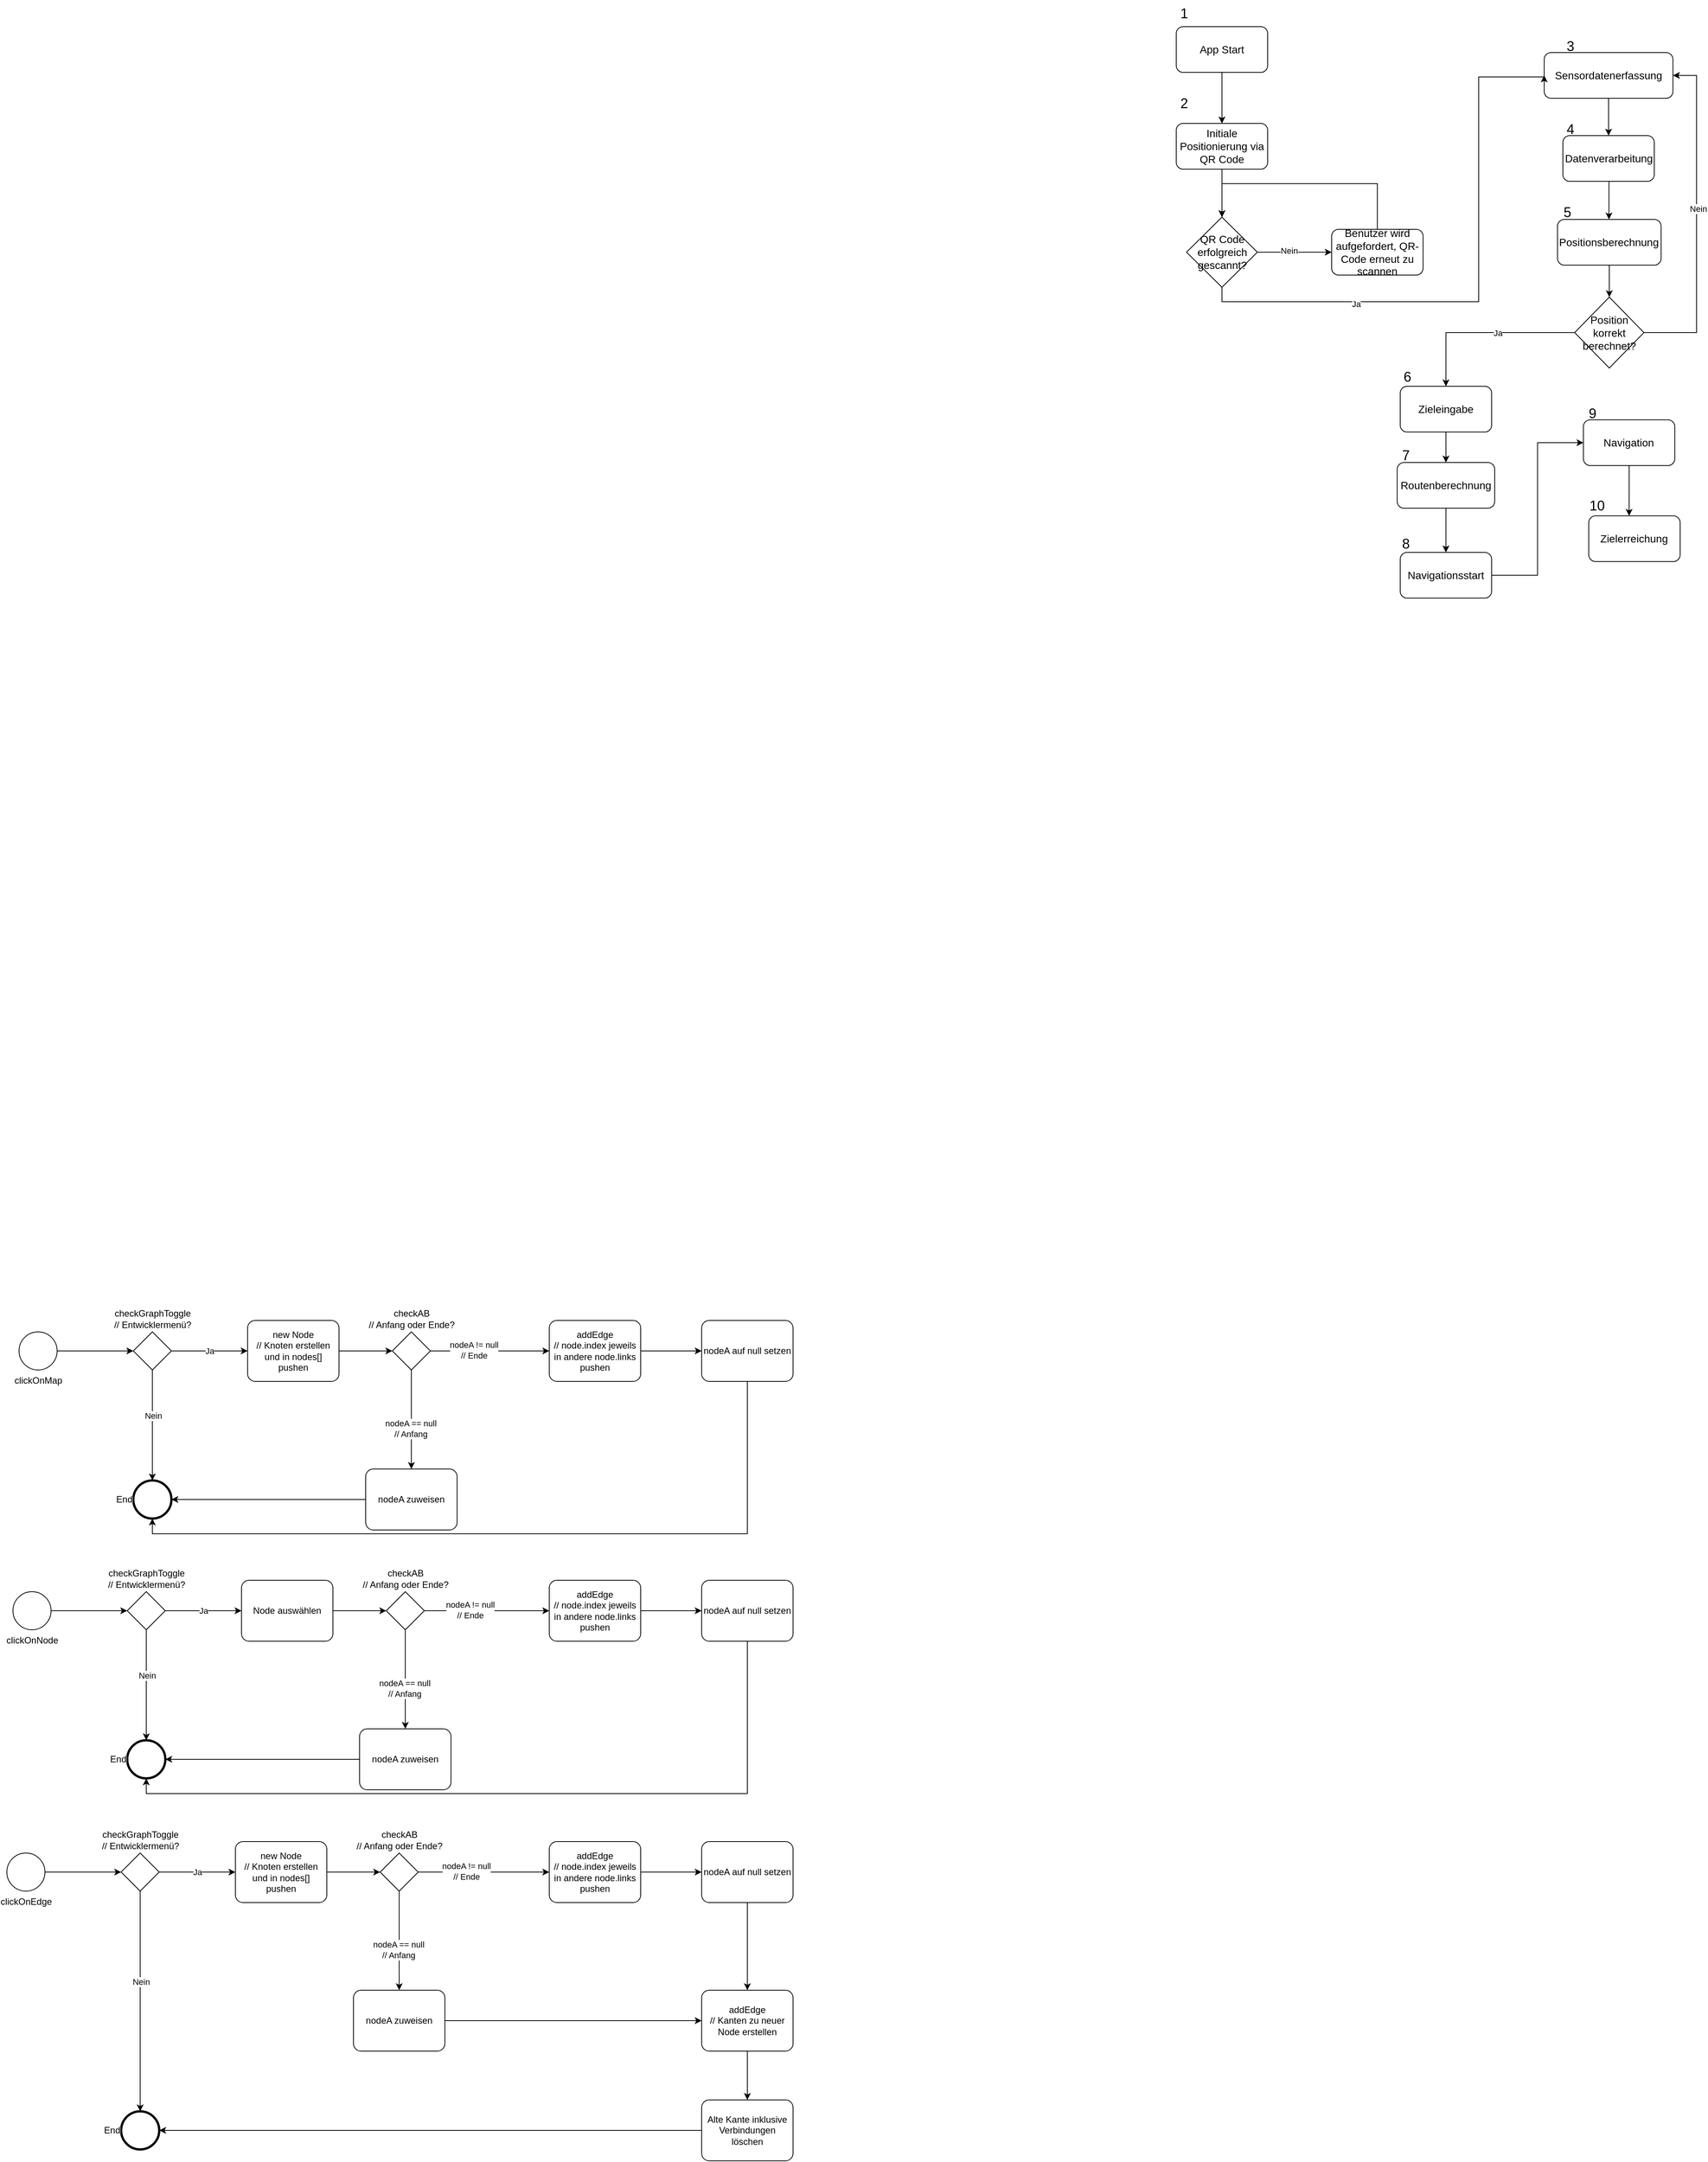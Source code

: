 <mxfile version="24.7.16">
  <diagram id="b15rtxcxRQtISRjmAWK8" name="Funktionen">
    <mxGraphModel dx="2259" dy="2026" grid="0" gridSize="10" guides="1" tooltips="1" connect="1" arrows="1" fold="1" page="0" pageScale="1" pageWidth="850" pageHeight="1100" math="0" shadow="0">
      <root>
        <mxCell id="0" />
        <mxCell id="1" parent="0" />
        <mxCell id="2" value="clickOnMap" style="points=[[0.145,0.145,0],[0.5,0,0],[0.855,0.145,0],[1,0.5,0],[0.855,0.855,0],[0.5,1,0],[0.145,0.855,0],[0,0.5,0]];shape=mxgraph.bpmn.event;html=1;verticalLabelPosition=bottom;labelBackgroundColor=#ffffff;verticalAlign=top;align=center;perimeter=ellipsePerimeter;outlineConnect=0;aspect=fixed;outline=standard;symbol=general;" parent="1" vertex="1">
          <mxGeometry x="-684" y="634" width="50" height="50" as="geometry" />
        </mxCell>
        <mxCell id="3" value="new Node&lt;div&gt;// Knoten erstellen und in nodes[] pushen&lt;/div&gt;" style="points=[[0.25,0,0],[0.5,0,0],[0.75,0,0],[1,0.25,0],[1,0.5,0],[1,0.75,0],[0.75,1,0],[0.5,1,0],[0.25,1,0],[0,0.75,0],[0,0.5,0],[0,0.25,0]];shape=mxgraph.bpmn.task;whiteSpace=wrap;rectStyle=rounded;size=10;html=1;container=1;expand=0;collapsible=0;taskMarker=abstract;" parent="1" vertex="1">
          <mxGeometry x="-384" y="619" width="120" height="80" as="geometry" />
        </mxCell>
        <mxCell id="4" style="edgeStyle=orthogonalEdgeStyle;rounded=0;orthogonalLoop=1;jettySize=auto;html=1;exitX=1;exitY=0.5;exitDx=0;exitDy=0;exitPerimeter=0;" parent="1" source="6" target="3" edge="1">
          <mxGeometry relative="1" as="geometry" />
        </mxCell>
        <mxCell id="5" value="Ja" style="edgeLabel;html=1;align=center;verticalAlign=middle;resizable=0;points=[];" parent="4" vertex="1" connectable="0">
          <mxGeometry x="-0.236" y="-2" relative="1" as="geometry">
            <mxPoint x="12" y="-2" as="offset" />
          </mxGeometry>
        </mxCell>
        <mxCell id="6" value="checkGraphToggle&lt;br&gt;// Entwicklermenü?" style="points=[[0.25,0.25,0],[0.5,0,0],[0.75,0.25,0],[1,0.5,0],[0.75,0.75,0],[0.5,1,0],[0.25,0.75,0],[0,0.5,0]];shape=mxgraph.bpmn.gateway2;html=1;verticalLabelPosition=top;labelBackgroundColor=#ffffff;verticalAlign=bottom;align=center;perimeter=rhombusPerimeter;outlineConnect=0;outline=none;symbol=none;labelPosition=center;" parent="1" vertex="1">
          <mxGeometry x="-534" y="634" width="50" height="50" as="geometry" />
        </mxCell>
        <mxCell id="7" style="edgeStyle=orthogonalEdgeStyle;rounded=0;orthogonalLoop=1;jettySize=auto;html=1;exitX=1;exitY=0.5;exitDx=0;exitDy=0;exitPerimeter=0;entryX=0;entryY=0.5;entryDx=0;entryDy=0;entryPerimeter=0;" parent="1" source="2" target="6" edge="1">
          <mxGeometry relative="1" as="geometry" />
        </mxCell>
        <mxCell id="8" value="End" style="points=[[0.145,0.145,0],[0.5,0,0],[0.855,0.145,0],[1,0.5,0],[0.855,0.855,0],[0.5,1,0],[0.145,0.855,0],[0,0.5,0]];shape=mxgraph.bpmn.event;html=1;verticalLabelPosition=middle;labelBackgroundColor=#ffffff;verticalAlign=middle;align=right;perimeter=ellipsePerimeter;outlineConnect=0;aspect=fixed;outline=end;symbol=terminate2;labelPosition=left;" parent="1" vertex="1">
          <mxGeometry x="-534" y="829" width="50" height="50" as="geometry" />
        </mxCell>
        <mxCell id="9" style="edgeStyle=orthogonalEdgeStyle;rounded=0;orthogonalLoop=1;jettySize=auto;html=1;exitX=0.5;exitY=1;exitDx=0;exitDy=0;exitPerimeter=0;entryX=0.5;entryY=0;entryDx=0;entryDy=0;entryPerimeter=0;" parent="1" source="6" target="8" edge="1">
          <mxGeometry relative="1" as="geometry" />
        </mxCell>
        <mxCell id="10" value="Nein" style="edgeLabel;html=1;align=center;verticalAlign=middle;resizable=0;points=[];" parent="9" vertex="1" connectable="0">
          <mxGeometry x="-0.175" y="1" relative="1" as="geometry">
            <mxPoint as="offset" />
          </mxGeometry>
        </mxCell>
        <mxCell id="11" style="edgeStyle=orthogonalEdgeStyle;rounded=0;orthogonalLoop=1;jettySize=auto;html=1;exitX=1;exitY=0.5;exitDx=0;exitDy=0;exitPerimeter=0;entryX=0;entryY=0.5;entryDx=0;entryDy=0;entryPerimeter=0;" parent="1" source="3" target="12" edge="1">
          <mxGeometry relative="1" as="geometry">
            <mxPoint x="-194" y="659" as="targetPoint" />
          </mxGeometry>
        </mxCell>
        <mxCell id="12" value="checkAB&lt;br&gt;// Anfang oder Ende?" style="points=[[0.25,0.25,0],[0.5,0,0],[0.75,0.25,0],[1,0.5,0],[0.75,0.75,0],[0.5,1,0],[0.25,0.75,0],[0,0.5,0]];shape=mxgraph.bpmn.gateway2;html=1;verticalLabelPosition=top;labelBackgroundColor=#ffffff;verticalAlign=bottom;align=center;perimeter=rhombusPerimeter;outlineConnect=0;outline=none;symbol=none;labelPosition=center;" parent="1" vertex="1">
          <mxGeometry x="-194" y="634" width="50" height="50" as="geometry" />
        </mxCell>
        <mxCell id="13" value="nodeA zuweisen" style="points=[[0.25,0,0],[0.5,0,0],[0.75,0,0],[1,0.25,0],[1,0.5,0],[1,0.75,0],[0.75,1,0],[0.5,1,0],[0.25,1,0],[0,0.75,0],[0,0.5,0],[0,0.25,0]];shape=mxgraph.bpmn.task;whiteSpace=wrap;rectStyle=rounded;size=10;html=1;container=1;expand=0;collapsible=0;taskMarker=abstract;" parent="1" vertex="1">
          <mxGeometry x="-229" y="814" width="120" height="80" as="geometry" />
        </mxCell>
        <mxCell id="14" style="edgeStyle=orthogonalEdgeStyle;rounded=0;orthogonalLoop=1;jettySize=auto;html=1;exitX=0.5;exitY=1;exitDx=0;exitDy=0;exitPerimeter=0;entryX=0.5;entryY=0;entryDx=0;entryDy=0;entryPerimeter=0;" parent="1" source="12" target="13" edge="1">
          <mxGeometry relative="1" as="geometry" />
        </mxCell>
        <mxCell id="15" value="nodeA == null&lt;div&gt;// Anfang&lt;/div&gt;" style="edgeLabel;html=1;align=center;verticalAlign=middle;resizable=0;points=[];" parent="14" vertex="1" connectable="0">
          <mxGeometry x="0.181" y="-1" relative="1" as="geometry">
            <mxPoint as="offset" />
          </mxGeometry>
        </mxCell>
        <mxCell id="16" style="edgeStyle=orthogonalEdgeStyle;rounded=0;orthogonalLoop=1;jettySize=auto;html=1;exitX=0;exitY=0.5;exitDx=0;exitDy=0;exitPerimeter=0;entryX=1;entryY=0.5;entryDx=0;entryDy=0;entryPerimeter=0;" parent="1" source="13" target="8" edge="1">
          <mxGeometry relative="1" as="geometry" />
        </mxCell>
        <mxCell id="17" style="edgeStyle=orthogonalEdgeStyle;rounded=0;orthogonalLoop=1;jettySize=auto;html=1;exitX=1;exitY=0.5;exitDx=0;exitDy=0;exitPerimeter=0;" parent="1" source="12" target="19" edge="1">
          <mxGeometry relative="1" as="geometry">
            <mxPoint x="-24" y="659" as="targetPoint" />
          </mxGeometry>
        </mxCell>
        <mxCell id="18" value="nodeA != null&lt;div&gt;// Ende&lt;/div&gt;" style="edgeLabel;html=1;align=center;verticalAlign=middle;resizable=0;points=[];" parent="17" vertex="1" connectable="0">
          <mxGeometry x="-0.269" y="1" relative="1" as="geometry">
            <mxPoint as="offset" />
          </mxGeometry>
        </mxCell>
        <mxCell id="19" value="addEdge&lt;div&gt;// node.index jeweils in andere node.links pushen&lt;/div&gt;" style="points=[[0.25,0,0],[0.5,0,0],[0.75,0,0],[1,0.25,0],[1,0.5,0],[1,0.75,0],[0.75,1,0],[0.5,1,0],[0.25,1,0],[0,0.75,0],[0,0.5,0],[0,0.25,0]];shape=mxgraph.bpmn.task;whiteSpace=wrap;rectStyle=rounded;size=10;html=1;container=1;expand=0;collapsible=0;taskMarker=abstract;" parent="1" vertex="1">
          <mxGeometry x="12" y="619" width="120" height="80" as="geometry" />
        </mxCell>
        <mxCell id="20" value="nodeA auf null setzen" style="points=[[0.25,0,0],[0.5,0,0],[0.75,0,0],[1,0.25,0],[1,0.5,0],[1,0.75,0],[0.75,1,0],[0.5,1,0],[0.25,1,0],[0,0.75,0],[0,0.5,0],[0,0.25,0]];shape=mxgraph.bpmn.task;whiteSpace=wrap;rectStyle=rounded;size=10;html=1;container=1;expand=0;collapsible=0;taskMarker=abstract;" parent="1" vertex="1">
          <mxGeometry x="212" y="619" width="120" height="80" as="geometry" />
        </mxCell>
        <mxCell id="21" style="edgeStyle=orthogonalEdgeStyle;rounded=0;orthogonalLoop=1;jettySize=auto;html=1;exitX=1;exitY=0.5;exitDx=0;exitDy=0;exitPerimeter=0;entryX=0;entryY=0.5;entryDx=0;entryDy=0;entryPerimeter=0;" parent="1" source="19" target="20" edge="1">
          <mxGeometry relative="1" as="geometry" />
        </mxCell>
        <mxCell id="22" style="edgeStyle=orthogonalEdgeStyle;rounded=0;orthogonalLoop=1;jettySize=auto;html=1;exitX=0.5;exitY=1;exitDx=0;exitDy=0;exitPerimeter=0;entryX=0.5;entryY=1;entryDx=0;entryDy=0;entryPerimeter=0;" parent="1" source="20" target="8" edge="1">
          <mxGeometry relative="1" as="geometry" />
        </mxCell>
        <mxCell id="23" value="clickOnNode" style="points=[[0.145,0.145,0],[0.5,0,0],[0.855,0.145,0],[1,0.5,0],[0.855,0.855,0],[0.5,1,0],[0.145,0.855,0],[0,0.5,0]];shape=mxgraph.bpmn.event;html=1;verticalLabelPosition=bottom;labelBackgroundColor=#ffffff;verticalAlign=top;align=center;perimeter=ellipsePerimeter;outlineConnect=0;aspect=fixed;outline=standard;symbol=general;" parent="1" vertex="1">
          <mxGeometry x="-692" y="975" width="50" height="50" as="geometry" />
        </mxCell>
        <mxCell id="24" value="Node auswählen" style="points=[[0.25,0,0],[0.5,0,0],[0.75,0,0],[1,0.25,0],[1,0.5,0],[1,0.75,0],[0.75,1,0],[0.5,1,0],[0.25,1,0],[0,0.75,0],[0,0.5,0],[0,0.25,0]];shape=mxgraph.bpmn.task;whiteSpace=wrap;rectStyle=rounded;size=10;html=1;container=1;expand=0;collapsible=0;taskMarker=abstract;" parent="1" vertex="1">
          <mxGeometry x="-392" y="960" width="120" height="80" as="geometry" />
        </mxCell>
        <mxCell id="25" style="edgeStyle=orthogonalEdgeStyle;rounded=0;orthogonalLoop=1;jettySize=auto;html=1;exitX=1;exitY=0.5;exitDx=0;exitDy=0;exitPerimeter=0;" parent="1" source="27" target="24" edge="1">
          <mxGeometry relative="1" as="geometry" />
        </mxCell>
        <mxCell id="26" value="Ja" style="edgeLabel;html=1;align=center;verticalAlign=middle;resizable=0;points=[];" parent="25" vertex="1" connectable="0">
          <mxGeometry x="-0.236" y="-2" relative="1" as="geometry">
            <mxPoint x="12" y="-2" as="offset" />
          </mxGeometry>
        </mxCell>
        <mxCell id="27" value="checkGraphToggle&lt;br&gt;// Entwicklermenü?" style="points=[[0.25,0.25,0],[0.5,0,0],[0.75,0.25,0],[1,0.5,0],[0.75,0.75,0],[0.5,1,0],[0.25,0.75,0],[0,0.5,0]];shape=mxgraph.bpmn.gateway2;html=1;verticalLabelPosition=top;labelBackgroundColor=#ffffff;verticalAlign=bottom;align=center;perimeter=rhombusPerimeter;outlineConnect=0;outline=none;symbol=none;labelPosition=center;" parent="1" vertex="1">
          <mxGeometry x="-542" y="975" width="50" height="50" as="geometry" />
        </mxCell>
        <mxCell id="28" style="edgeStyle=orthogonalEdgeStyle;rounded=0;orthogonalLoop=1;jettySize=auto;html=1;exitX=1;exitY=0.5;exitDx=0;exitDy=0;exitPerimeter=0;entryX=0;entryY=0.5;entryDx=0;entryDy=0;entryPerimeter=0;" parent="1" source="23" target="27" edge="1">
          <mxGeometry relative="1" as="geometry" />
        </mxCell>
        <mxCell id="29" value="End" style="points=[[0.145,0.145,0],[0.5,0,0],[0.855,0.145,0],[1,0.5,0],[0.855,0.855,0],[0.5,1,0],[0.145,0.855,0],[0,0.5,0]];shape=mxgraph.bpmn.event;html=1;verticalLabelPosition=middle;labelBackgroundColor=#ffffff;verticalAlign=middle;align=right;perimeter=ellipsePerimeter;outlineConnect=0;aspect=fixed;outline=end;symbol=terminate2;labelPosition=left;" parent="1" vertex="1">
          <mxGeometry x="-542" y="1170" width="50" height="50" as="geometry" />
        </mxCell>
        <mxCell id="30" style="edgeStyle=orthogonalEdgeStyle;rounded=0;orthogonalLoop=1;jettySize=auto;html=1;exitX=0.5;exitY=1;exitDx=0;exitDy=0;exitPerimeter=0;entryX=0.5;entryY=0;entryDx=0;entryDy=0;entryPerimeter=0;" parent="1" source="27" target="29" edge="1">
          <mxGeometry relative="1" as="geometry" />
        </mxCell>
        <mxCell id="31" value="Nein" style="edgeLabel;html=1;align=center;verticalAlign=middle;resizable=0;points=[];" parent="30" vertex="1" connectable="0">
          <mxGeometry x="-0.175" y="1" relative="1" as="geometry">
            <mxPoint as="offset" />
          </mxGeometry>
        </mxCell>
        <mxCell id="32" style="edgeStyle=orthogonalEdgeStyle;rounded=0;orthogonalLoop=1;jettySize=auto;html=1;exitX=1;exitY=0.5;exitDx=0;exitDy=0;exitPerimeter=0;entryX=0;entryY=0.5;entryDx=0;entryDy=0;entryPerimeter=0;" parent="1" source="24" target="33" edge="1">
          <mxGeometry relative="1" as="geometry">
            <mxPoint x="-202" y="1000" as="targetPoint" />
          </mxGeometry>
        </mxCell>
        <mxCell id="33" value="checkAB&lt;br&gt;// Anfang oder Ende?" style="points=[[0.25,0.25,0],[0.5,0,0],[0.75,0.25,0],[1,0.5,0],[0.75,0.75,0],[0.5,1,0],[0.25,0.75,0],[0,0.5,0]];shape=mxgraph.bpmn.gateway2;html=1;verticalLabelPosition=top;labelBackgroundColor=#ffffff;verticalAlign=bottom;align=center;perimeter=rhombusPerimeter;outlineConnect=0;outline=none;symbol=none;labelPosition=center;" parent="1" vertex="1">
          <mxGeometry x="-202" y="975" width="50" height="50" as="geometry" />
        </mxCell>
        <mxCell id="34" value="nodeA zuweisen" style="points=[[0.25,0,0],[0.5,0,0],[0.75,0,0],[1,0.25,0],[1,0.5,0],[1,0.75,0],[0.75,1,0],[0.5,1,0],[0.25,1,0],[0,0.75,0],[0,0.5,0],[0,0.25,0]];shape=mxgraph.bpmn.task;whiteSpace=wrap;rectStyle=rounded;size=10;html=1;container=1;expand=0;collapsible=0;taskMarker=abstract;" parent="1" vertex="1">
          <mxGeometry x="-237" y="1155" width="120" height="80" as="geometry" />
        </mxCell>
        <mxCell id="35" style="edgeStyle=orthogonalEdgeStyle;rounded=0;orthogonalLoop=1;jettySize=auto;html=1;exitX=0.5;exitY=1;exitDx=0;exitDy=0;exitPerimeter=0;entryX=0.5;entryY=0;entryDx=0;entryDy=0;entryPerimeter=0;" parent="1" source="33" target="34" edge="1">
          <mxGeometry relative="1" as="geometry" />
        </mxCell>
        <mxCell id="36" value="nodeA == null&lt;div&gt;// Anfang&lt;/div&gt;" style="edgeLabel;html=1;align=center;verticalAlign=middle;resizable=0;points=[];" parent="35" vertex="1" connectable="0">
          <mxGeometry x="0.181" y="-1" relative="1" as="geometry">
            <mxPoint as="offset" />
          </mxGeometry>
        </mxCell>
        <mxCell id="37" style="edgeStyle=orthogonalEdgeStyle;rounded=0;orthogonalLoop=1;jettySize=auto;html=1;exitX=0;exitY=0.5;exitDx=0;exitDy=0;exitPerimeter=0;entryX=1;entryY=0.5;entryDx=0;entryDy=0;entryPerimeter=0;" parent="1" source="34" target="29" edge="1">
          <mxGeometry relative="1" as="geometry" />
        </mxCell>
        <mxCell id="38" style="edgeStyle=orthogonalEdgeStyle;rounded=0;orthogonalLoop=1;jettySize=auto;html=1;exitX=1;exitY=0.5;exitDx=0;exitDy=0;exitPerimeter=0;" parent="1" source="33" target="40" edge="1">
          <mxGeometry relative="1" as="geometry">
            <mxPoint x="-32" y="1000" as="targetPoint" />
          </mxGeometry>
        </mxCell>
        <mxCell id="39" value="nodeA != null&lt;div&gt;// Ende&lt;/div&gt;" style="edgeLabel;html=1;align=center;verticalAlign=middle;resizable=0;points=[];" parent="38" vertex="1" connectable="0">
          <mxGeometry x="-0.269" y="1" relative="1" as="geometry">
            <mxPoint as="offset" />
          </mxGeometry>
        </mxCell>
        <mxCell id="40" value="addEdge&lt;div&gt;// node.index jeweils in andere node.links pushen&lt;/div&gt;" style="points=[[0.25,0,0],[0.5,0,0],[0.75,0,0],[1,0.25,0],[1,0.5,0],[1,0.75,0],[0.75,1,0],[0.5,1,0],[0.25,1,0],[0,0.75,0],[0,0.5,0],[0,0.25,0]];shape=mxgraph.bpmn.task;whiteSpace=wrap;rectStyle=rounded;size=10;html=1;container=1;expand=0;collapsible=0;taskMarker=abstract;" parent="1" vertex="1">
          <mxGeometry x="12" y="960" width="120" height="80" as="geometry" />
        </mxCell>
        <mxCell id="41" value="nodeA auf null setzen" style="points=[[0.25,0,0],[0.5,0,0],[0.75,0,0],[1,0.25,0],[1,0.5,0],[1,0.75,0],[0.75,1,0],[0.5,1,0],[0.25,1,0],[0,0.75,0],[0,0.5,0],[0,0.25,0]];shape=mxgraph.bpmn.task;whiteSpace=wrap;rectStyle=rounded;size=10;html=1;container=1;expand=0;collapsible=0;taskMarker=abstract;" parent="1" vertex="1">
          <mxGeometry x="212" y="960" width="120" height="80" as="geometry" />
        </mxCell>
        <mxCell id="42" style="edgeStyle=orthogonalEdgeStyle;rounded=0;orthogonalLoop=1;jettySize=auto;html=1;exitX=1;exitY=0.5;exitDx=0;exitDy=0;exitPerimeter=0;entryX=0;entryY=0.5;entryDx=0;entryDy=0;entryPerimeter=0;" parent="1" source="40" target="41" edge="1">
          <mxGeometry relative="1" as="geometry" />
        </mxCell>
        <mxCell id="43" style="edgeStyle=orthogonalEdgeStyle;rounded=0;orthogonalLoop=1;jettySize=auto;html=1;exitX=0.5;exitY=1;exitDx=0;exitDy=0;exitPerimeter=0;entryX=0.5;entryY=1;entryDx=0;entryDy=0;entryPerimeter=0;" parent="1" source="41" target="29" edge="1">
          <mxGeometry relative="1" as="geometry" />
        </mxCell>
        <mxCell id="44" value="clickOnEdge" style="points=[[0.145,0.145,0],[0.5,0,0],[0.855,0.145,0],[1,0.5,0],[0.855,0.855,0],[0.5,1,0],[0.145,0.855,0],[0,0.5,0]];shape=mxgraph.bpmn.event;html=1;verticalLabelPosition=bottom;labelBackgroundColor=#ffffff;verticalAlign=top;align=center;perimeter=ellipsePerimeter;outlineConnect=0;aspect=fixed;outline=standard;symbol=general;" parent="1" vertex="1">
          <mxGeometry x="-700" y="1318" width="50" height="50" as="geometry" />
        </mxCell>
        <mxCell id="45" value="new Node&lt;div style=&quot;border-color: var(--border-color);&quot;&gt;// Knoten erstellen und in nodes[] pushen&lt;/div&gt;" style="points=[[0.25,0,0],[0.5,0,0],[0.75,0,0],[1,0.25,0],[1,0.5,0],[1,0.75,0],[0.75,1,0],[0.5,1,0],[0.25,1,0],[0,0.75,0],[0,0.5,0],[0,0.25,0]];shape=mxgraph.bpmn.task;whiteSpace=wrap;rectStyle=rounded;size=10;html=1;container=1;expand=0;collapsible=0;taskMarker=abstract;" parent="1" vertex="1">
          <mxGeometry x="-400" y="1303" width="120" height="80" as="geometry" />
        </mxCell>
        <mxCell id="46" style="edgeStyle=orthogonalEdgeStyle;rounded=0;orthogonalLoop=1;jettySize=auto;html=1;exitX=1;exitY=0.5;exitDx=0;exitDy=0;exitPerimeter=0;" parent="1" source="48" target="45" edge="1">
          <mxGeometry relative="1" as="geometry" />
        </mxCell>
        <mxCell id="47" value="Ja" style="edgeLabel;html=1;align=center;verticalAlign=middle;resizable=0;points=[];" parent="46" vertex="1" connectable="0">
          <mxGeometry x="-0.236" y="-2" relative="1" as="geometry">
            <mxPoint x="12" y="-2" as="offset" />
          </mxGeometry>
        </mxCell>
        <mxCell id="48" value="checkGraphToggle&lt;br&gt;// Entwicklermenü?" style="points=[[0.25,0.25,0],[0.5,0,0],[0.75,0.25,0],[1,0.5,0],[0.75,0.75,0],[0.5,1,0],[0.25,0.75,0],[0,0.5,0]];shape=mxgraph.bpmn.gateway2;html=1;verticalLabelPosition=top;labelBackgroundColor=#ffffff;verticalAlign=bottom;align=center;perimeter=rhombusPerimeter;outlineConnect=0;outline=none;symbol=none;labelPosition=center;" parent="1" vertex="1">
          <mxGeometry x="-550" y="1318" width="50" height="50" as="geometry" />
        </mxCell>
        <mxCell id="49" style="edgeStyle=orthogonalEdgeStyle;rounded=0;orthogonalLoop=1;jettySize=auto;html=1;exitX=1;exitY=0.5;exitDx=0;exitDy=0;exitPerimeter=0;entryX=0;entryY=0.5;entryDx=0;entryDy=0;entryPerimeter=0;" parent="1" source="44" target="48" edge="1">
          <mxGeometry relative="1" as="geometry" />
        </mxCell>
        <mxCell id="50" style="edgeStyle=orthogonalEdgeStyle;rounded=0;orthogonalLoop=1;jettySize=auto;html=1;exitX=0.5;exitY=1;exitDx=0;exitDy=0;exitPerimeter=0;entryX=0.5;entryY=0;entryDx=0;entryDy=0;entryPerimeter=0;" parent="1" source="48" target="66" edge="1">
          <mxGeometry relative="1" as="geometry">
            <mxPoint x="-582" y="1498" as="targetPoint" />
          </mxGeometry>
        </mxCell>
        <mxCell id="51" value="Nein" style="edgeLabel;html=1;align=center;verticalAlign=middle;resizable=0;points=[];" parent="50" vertex="1" connectable="0">
          <mxGeometry x="-0.175" y="1" relative="1" as="geometry">
            <mxPoint as="offset" />
          </mxGeometry>
        </mxCell>
        <mxCell id="52" style="edgeStyle=orthogonalEdgeStyle;rounded=0;orthogonalLoop=1;jettySize=auto;html=1;exitX=1;exitY=0.5;exitDx=0;exitDy=0;exitPerimeter=0;entryX=0;entryY=0.5;entryDx=0;entryDy=0;entryPerimeter=0;" parent="1" source="45" target="53" edge="1">
          <mxGeometry relative="1" as="geometry">
            <mxPoint x="-210" y="1343" as="targetPoint" />
          </mxGeometry>
        </mxCell>
        <mxCell id="53" value="checkAB&lt;br&gt;// Anfang oder Ende?" style="points=[[0.25,0.25,0],[0.5,0,0],[0.75,0.25,0],[1,0.5,0],[0.75,0.75,0],[0.5,1,0],[0.25,0.75,0],[0,0.5,0]];shape=mxgraph.bpmn.gateway2;html=1;verticalLabelPosition=top;labelBackgroundColor=#ffffff;verticalAlign=bottom;align=center;perimeter=rhombusPerimeter;outlineConnect=0;outline=none;symbol=none;labelPosition=center;" parent="1" vertex="1">
          <mxGeometry x="-210" y="1318" width="50" height="50" as="geometry" />
        </mxCell>
        <mxCell id="54" value="nodeA zuweisen" style="points=[[0.25,0,0],[0.5,0,0],[0.75,0,0],[1,0.25,0],[1,0.5,0],[1,0.75,0],[0.75,1,0],[0.5,1,0],[0.25,1,0],[0,0.75,0],[0,0.5,0],[0,0.25,0]];shape=mxgraph.bpmn.task;whiteSpace=wrap;rectStyle=rounded;size=10;html=1;container=1;expand=0;collapsible=0;taskMarker=abstract;" parent="1" vertex="1">
          <mxGeometry x="-245" y="1498" width="120" height="80" as="geometry" />
        </mxCell>
        <mxCell id="55" style="edgeStyle=orthogonalEdgeStyle;rounded=0;orthogonalLoop=1;jettySize=auto;html=1;exitX=0.5;exitY=1;exitDx=0;exitDy=0;exitPerimeter=0;entryX=0.5;entryY=0;entryDx=0;entryDy=0;entryPerimeter=0;" parent="1" source="53" target="54" edge="1">
          <mxGeometry relative="1" as="geometry" />
        </mxCell>
        <mxCell id="56" value="nodeA == null&lt;div&gt;// Anfang&lt;/div&gt;" style="edgeLabel;html=1;align=center;verticalAlign=middle;resizable=0;points=[];" parent="55" vertex="1" connectable="0">
          <mxGeometry x="0.181" y="-1" relative="1" as="geometry">
            <mxPoint as="offset" />
          </mxGeometry>
        </mxCell>
        <mxCell id="57" style="edgeStyle=orthogonalEdgeStyle;rounded=0;orthogonalLoop=1;jettySize=auto;html=1;exitX=1;exitY=0.5;exitDx=0;exitDy=0;exitPerimeter=0;entryX=0;entryY=0.5;entryDx=0;entryDy=0;entryPerimeter=0;" parent="1" source="54" target="65" edge="1">
          <mxGeometry relative="1" as="geometry">
            <mxPoint x="-500" y="1538" as="targetPoint" />
          </mxGeometry>
        </mxCell>
        <mxCell id="58" style="edgeStyle=orthogonalEdgeStyle;rounded=0;orthogonalLoop=1;jettySize=auto;html=1;exitX=1;exitY=0.5;exitDx=0;exitDy=0;exitPerimeter=0;" parent="1" source="53" target="60" edge="1">
          <mxGeometry relative="1" as="geometry">
            <mxPoint x="-40" y="1343" as="targetPoint" />
          </mxGeometry>
        </mxCell>
        <mxCell id="59" value="nodeA != null&lt;div&gt;// Ende&lt;/div&gt;" style="edgeLabel;html=1;align=center;verticalAlign=middle;resizable=0;points=[];" parent="58" vertex="1" connectable="0">
          <mxGeometry x="-0.269" y="1" relative="1" as="geometry">
            <mxPoint as="offset" />
          </mxGeometry>
        </mxCell>
        <mxCell id="60" value="addEdge&lt;div&gt;// node.index jeweils in andere node.links pushen&lt;/div&gt;" style="points=[[0.25,0,0],[0.5,0,0],[0.75,0,0],[1,0.25,0],[1,0.5,0],[1,0.75,0],[0.75,1,0],[0.5,1,0],[0.25,1,0],[0,0.75,0],[0,0.5,0],[0,0.25,0]];shape=mxgraph.bpmn.task;whiteSpace=wrap;rectStyle=rounded;size=10;html=1;container=1;expand=0;collapsible=0;taskMarker=abstract;" parent="1" vertex="1">
          <mxGeometry x="12" y="1303" width="120" height="80" as="geometry" />
        </mxCell>
        <mxCell id="61" value="nodeA auf null setzen" style="points=[[0.25,0,0],[0.5,0,0],[0.75,0,0],[1,0.25,0],[1,0.5,0],[1,0.75,0],[0.75,1,0],[0.5,1,0],[0.25,1,0],[0,0.75,0],[0,0.5,0],[0,0.25,0]];shape=mxgraph.bpmn.task;whiteSpace=wrap;rectStyle=rounded;size=10;html=1;container=1;expand=0;collapsible=0;taskMarker=abstract;" parent="1" vertex="1">
          <mxGeometry x="212" y="1303" width="120" height="80" as="geometry" />
        </mxCell>
        <mxCell id="62" style="edgeStyle=orthogonalEdgeStyle;rounded=0;orthogonalLoop=1;jettySize=auto;html=1;exitX=1;exitY=0.5;exitDx=0;exitDy=0;exitPerimeter=0;entryX=0;entryY=0.5;entryDx=0;entryDy=0;entryPerimeter=0;" parent="1" source="60" target="61" edge="1">
          <mxGeometry relative="1" as="geometry" />
        </mxCell>
        <mxCell id="63" style="edgeStyle=orthogonalEdgeStyle;rounded=0;orthogonalLoop=1;jettySize=auto;html=1;exitX=0.5;exitY=1;exitDx=0;exitDy=0;exitPerimeter=0;entryX=0.5;entryY=0;entryDx=0;entryDy=0;entryPerimeter=0;" parent="1" source="61" target="65" edge="1">
          <mxGeometry relative="1" as="geometry">
            <mxPoint x="-663" y="1563" as="targetPoint" />
          </mxGeometry>
        </mxCell>
        <mxCell id="64" style="edgeStyle=orthogonalEdgeStyle;html=1;exitX=0.5;exitY=1;exitDx=0;exitDy=0;exitPerimeter=0;" parent="1" source="65" target="68" edge="1">
          <mxGeometry relative="1" as="geometry" />
        </mxCell>
        <mxCell id="65" value="addEdge&lt;br style=&quot;border-color: var(--border-color);&quot;&gt;// Kanten zu neuer Node erstellen" style="points=[[0.25,0,0],[0.5,0,0],[0.75,0,0],[1,0.25,0],[1,0.5,0],[1,0.75,0],[0.75,1,0],[0.5,1,0],[0.25,1,0],[0,0.75,0],[0,0.5,0],[0,0.25,0]];shape=mxgraph.bpmn.task;whiteSpace=wrap;rectStyle=rounded;size=10;html=1;taskMarker=abstract;" parent="1" vertex="1">
          <mxGeometry x="212" y="1498" width="120" height="80" as="geometry" />
        </mxCell>
        <mxCell id="66" value="End" style="points=[[0.145,0.145,0],[0.5,0,0],[0.855,0.145,0],[1,0.5,0],[0.855,0.855,0],[0.5,1,0],[0.145,0.855,0],[0,0.5,0]];shape=mxgraph.bpmn.event;html=1;verticalLabelPosition=middle;labelBackgroundColor=#ffffff;verticalAlign=middle;align=right;perimeter=ellipsePerimeter;outlineConnect=0;aspect=fixed;outline=end;symbol=terminate2;labelPosition=left;" parent="1" vertex="1">
          <mxGeometry x="-550" y="1657" width="50" height="50" as="geometry" />
        </mxCell>
        <mxCell id="67" style="edgeStyle=orthogonalEdgeStyle;html=1;exitX=0;exitY=0.5;exitDx=0;exitDy=0;exitPerimeter=0;entryX=1;entryY=0.5;entryDx=0;entryDy=0;entryPerimeter=0;" parent="1" source="68" target="66" edge="1">
          <mxGeometry relative="1" as="geometry" />
        </mxCell>
        <mxCell id="68" value="Alte Kante inklusive Verbindungen löschen" style="points=[[0.25,0,0],[0.5,0,0],[0.75,0,0],[1,0.25,0],[1,0.5,0],[1,0.75,0],[0.75,1,0],[0.5,1,0],[0.25,1,0],[0,0.75,0],[0,0.5,0],[0,0.25,0]];shape=mxgraph.bpmn.task;whiteSpace=wrap;rectStyle=rounded;size=10;html=1;taskMarker=abstract;" parent="1" vertex="1">
          <mxGeometry x="212" y="1642" width="120" height="80" as="geometry" />
        </mxCell>
        <mxCell id="354FkAhb4uFDXC5Xw5M8-137" value="" style="edgeStyle=orthogonalEdgeStyle;rounded=0;orthogonalLoop=1;jettySize=auto;html=1;" edge="1" parent="1" source="354FkAhb4uFDXC5Xw5M8-76" target="354FkAhb4uFDXC5Xw5M8-77">
          <mxGeometry relative="1" as="geometry" />
        </mxCell>
        <mxCell id="354FkAhb4uFDXC5Xw5M8-76" value="&lt;font style=&quot;font-size: 14px;&quot;&gt;Zieleingabe&lt;/font&gt;" style="rounded=1;whiteSpace=wrap;html=1;" vertex="1" parent="1">
          <mxGeometry x="1129" y="-607" width="120" height="60" as="geometry" />
        </mxCell>
        <mxCell id="354FkAhb4uFDXC5Xw5M8-138" value="" style="edgeStyle=orthogonalEdgeStyle;rounded=0;orthogonalLoop=1;jettySize=auto;html=1;" edge="1" parent="1" source="354FkAhb4uFDXC5Xw5M8-77" target="354FkAhb4uFDXC5Xw5M8-80">
          <mxGeometry relative="1" as="geometry" />
        </mxCell>
        <mxCell id="354FkAhb4uFDXC5Xw5M8-77" value="&lt;font style=&quot;font-size: 14px;&quot;&gt;Routenberechnung&lt;/font&gt;" style="rounded=1;whiteSpace=wrap;html=1;" vertex="1" parent="1">
          <mxGeometry x="1125" y="-507" width="128" height="60" as="geometry" />
        </mxCell>
        <mxCell id="354FkAhb4uFDXC5Xw5M8-109" value="" style="edgeStyle=orthogonalEdgeStyle;rounded=0;orthogonalLoop=1;jettySize=auto;html=1;" edge="1" parent="1" source="354FkAhb4uFDXC5Xw5M8-78">
          <mxGeometry relative="1" as="geometry">
            <mxPoint x="1429.45" y="-437" as="targetPoint" />
          </mxGeometry>
        </mxCell>
        <mxCell id="354FkAhb4uFDXC5Xw5M8-78" value="&lt;font style=&quot;font-size: 14px;&quot;&gt;Navigation&lt;/font&gt;" style="rounded=1;whiteSpace=wrap;html=1;" vertex="1" parent="1">
          <mxGeometry x="1369.45" y="-563" width="120" height="60" as="geometry" />
        </mxCell>
        <mxCell id="354FkAhb4uFDXC5Xw5M8-79" value="&lt;font style=&quot;font-size: 14px;&quot;&gt;Zielerreichung&lt;/font&gt;" style="rounded=1;whiteSpace=wrap;html=1;" vertex="1" parent="1">
          <mxGeometry x="1376.45" y="-437" width="120" height="60" as="geometry" />
        </mxCell>
        <mxCell id="354FkAhb4uFDXC5Xw5M8-139" value="" style="edgeStyle=orthogonalEdgeStyle;rounded=0;orthogonalLoop=1;jettySize=auto;html=1;entryX=0;entryY=0.5;entryDx=0;entryDy=0;" edge="1" parent="1" source="354FkAhb4uFDXC5Xw5M8-80" target="354FkAhb4uFDXC5Xw5M8-78">
          <mxGeometry relative="1" as="geometry">
            <mxPoint x="1189" y="-278" as="targetPoint" />
          </mxGeometry>
        </mxCell>
        <mxCell id="354FkAhb4uFDXC5Xw5M8-80" value="&lt;span style=&quot;font-size: 14px;&quot;&gt;Navigationsstart&lt;/span&gt;" style="rounded=1;whiteSpace=wrap;html=1;" vertex="1" parent="1">
          <mxGeometry x="1129" y="-389" width="120" height="60" as="geometry" />
        </mxCell>
        <mxCell id="354FkAhb4uFDXC5Xw5M8-81" style="edgeStyle=orthogonalEdgeStyle;rounded=0;orthogonalLoop=1;jettySize=auto;html=1;exitX=0.5;exitY=1;exitDx=0;exitDy=0;" edge="1" parent="1" source="354FkAhb4uFDXC5Xw5M8-77" target="354FkAhb4uFDXC5Xw5M8-77">
          <mxGeometry relative="1" as="geometry" />
        </mxCell>
        <mxCell id="354FkAhb4uFDXC5Xw5M8-102" value="" style="edgeStyle=orthogonalEdgeStyle;rounded=0;orthogonalLoop=1;jettySize=auto;html=1;" edge="1" parent="1" source="354FkAhb4uFDXC5Xw5M8-92" target="354FkAhb4uFDXC5Xw5M8-76">
          <mxGeometry relative="1" as="geometry" />
        </mxCell>
        <mxCell id="354FkAhb4uFDXC5Xw5M8-121" value="Ja" style="edgeLabel;html=1;align=center;verticalAlign=middle;resizable=0;points=[];" vertex="1" connectable="0" parent="354FkAhb4uFDXC5Xw5M8-102">
          <mxGeometry x="-0.156" y="1" relative="1" as="geometry">
            <mxPoint y="-1" as="offset" />
          </mxGeometry>
        </mxCell>
        <mxCell id="354FkAhb4uFDXC5Xw5M8-111" value="&lt;font style=&quot;font-size: 18px;&quot;&gt;6&lt;/font&gt;" style="text;html=1;align=center;verticalAlign=middle;whiteSpace=wrap;rounded=0;" vertex="1" parent="1">
          <mxGeometry x="1113.55" y="-637" width="49" height="35" as="geometry" />
        </mxCell>
        <mxCell id="354FkAhb4uFDXC5Xw5M8-112" value="&lt;font style=&quot;font-size: 18px;&quot;&gt;8&lt;/font&gt;" style="text;html=1;align=center;verticalAlign=middle;whiteSpace=wrap;rounded=0;" vertex="1" parent="1">
          <mxGeometry x="1111.55" y="-418" width="49" height="35" as="geometry" />
        </mxCell>
        <mxCell id="354FkAhb4uFDXC5Xw5M8-117" value="&lt;font style=&quot;font-size: 18px;&quot;&gt;7&lt;/font&gt;" style="text;html=1;align=center;verticalAlign=middle;whiteSpace=wrap;rounded=0;" vertex="1" parent="1">
          <mxGeometry x="1111.55" y="-534" width="49" height="35" as="geometry" />
        </mxCell>
        <mxCell id="354FkAhb4uFDXC5Xw5M8-118" value="&lt;font style=&quot;font-size: 18px;&quot;&gt;9&lt;/font&gt;" style="text;html=1;align=center;verticalAlign=middle;whiteSpace=wrap;rounded=0;" vertex="1" parent="1">
          <mxGeometry x="1357" y="-589" width="49" height="35" as="geometry" />
        </mxCell>
        <mxCell id="354FkAhb4uFDXC5Xw5M8-119" value="&lt;font style=&quot;font-size: 18px;&quot;&gt;10&lt;/font&gt;" style="text;html=1;align=center;verticalAlign=middle;whiteSpace=wrap;rounded=0;" vertex="1" parent="1">
          <mxGeometry x="1363" y="-467.5" width="49" height="35" as="geometry" />
        </mxCell>
        <mxCell id="354FkAhb4uFDXC5Xw5M8-131" value="" style="group" vertex="1" connectable="0" parent="1">
          <mxGeometry x="821" y="-1114" width="338" height="377" as="geometry" />
        </mxCell>
        <mxCell id="354FkAhb4uFDXC5Xw5M8-83" value="" style="edgeStyle=orthogonalEdgeStyle;rounded=0;orthogonalLoop=1;jettySize=auto;html=1;" edge="1" parent="354FkAhb4uFDXC5Xw5M8-131" source="354FkAhb4uFDXC5Xw5M8-68" target="354FkAhb4uFDXC5Xw5M8-69">
          <mxGeometry relative="1" as="geometry" />
        </mxCell>
        <mxCell id="354FkAhb4uFDXC5Xw5M8-68" value="&lt;font style=&quot;font-size: 14px;&quot;&gt;App Start&lt;/font&gt;" style="rounded=1;whiteSpace=wrap;html=1;" vertex="1" parent="354FkAhb4uFDXC5Xw5M8-131">
          <mxGeometry x="14" y="35" width="120" height="60" as="geometry" />
        </mxCell>
        <mxCell id="354FkAhb4uFDXC5Xw5M8-84" value="" style="edgeStyle=orthogonalEdgeStyle;rounded=0;orthogonalLoop=1;jettySize=auto;html=1;" edge="1" parent="354FkAhb4uFDXC5Xw5M8-131" source="354FkAhb4uFDXC5Xw5M8-69" target="354FkAhb4uFDXC5Xw5M8-82">
          <mxGeometry relative="1" as="geometry" />
        </mxCell>
        <mxCell id="354FkAhb4uFDXC5Xw5M8-69" value="&lt;font style=&quot;font-size: 14px;&quot;&gt;Initiale Positionierung via QR Code&lt;/font&gt;" style="rounded=1;whiteSpace=wrap;html=1;" vertex="1" parent="354FkAhb4uFDXC5Xw5M8-131">
          <mxGeometry x="14" y="162" width="120" height="60" as="geometry" />
        </mxCell>
        <mxCell id="354FkAhb4uFDXC5Xw5M8-88" value="" style="edgeStyle=orthogonalEdgeStyle;rounded=0;orthogonalLoop=1;jettySize=auto;html=1;" edge="1" parent="354FkAhb4uFDXC5Xw5M8-131" source="354FkAhb4uFDXC5Xw5M8-82" target="354FkAhb4uFDXC5Xw5M8-87">
          <mxGeometry relative="1" as="geometry" />
        </mxCell>
        <mxCell id="354FkAhb4uFDXC5Xw5M8-123" value="Nein" style="edgeLabel;html=1;align=center;verticalAlign=middle;resizable=0;points=[];" vertex="1" connectable="0" parent="354FkAhb4uFDXC5Xw5M8-88">
          <mxGeometry x="-0.165" y="2" relative="1" as="geometry">
            <mxPoint x="1" as="offset" />
          </mxGeometry>
        </mxCell>
        <mxCell id="354FkAhb4uFDXC5Xw5M8-82" value="&lt;font style=&quot;font-size: 14px;&quot;&gt;QR Code erfolgreich gescannt?&lt;/font&gt;" style="rhombus;whiteSpace=wrap;html=1;" vertex="1" parent="354FkAhb4uFDXC5Xw5M8-131">
          <mxGeometry x="27.5" y="285" width="93" height="92" as="geometry" />
        </mxCell>
        <mxCell id="354FkAhb4uFDXC5Xw5M8-89" style="edgeStyle=orthogonalEdgeStyle;rounded=0;orthogonalLoop=1;jettySize=auto;html=1;entryX=0.5;entryY=0;entryDx=0;entryDy=0;" edge="1" parent="354FkAhb4uFDXC5Xw5M8-131" source="354FkAhb4uFDXC5Xw5M8-87" target="354FkAhb4uFDXC5Xw5M8-82">
          <mxGeometry relative="1" as="geometry">
            <Array as="points">
              <mxPoint x="278" y="241" />
              <mxPoint x="74" y="241" />
            </Array>
          </mxGeometry>
        </mxCell>
        <mxCell id="354FkAhb4uFDXC5Xw5M8-87" value="&lt;font style=&quot;font-size: 14px;&quot;&gt;Benutzer wird aufgefordert, QR-Code erneut zu scannen&lt;/font&gt;" style="rounded=1;whiteSpace=wrap;html=1;" vertex="1" parent="354FkAhb4uFDXC5Xw5M8-131">
          <mxGeometry x="218" y="301" width="120" height="60" as="geometry" />
        </mxCell>
        <mxCell id="354FkAhb4uFDXC5Xw5M8-98" value="&lt;font style=&quot;font-size: 18px;&quot;&gt;1&lt;/font&gt;" style="text;html=1;align=center;verticalAlign=middle;whiteSpace=wrap;rounded=0;" vertex="1" parent="354FkAhb4uFDXC5Xw5M8-131">
          <mxGeometry width="49" height="35" as="geometry" />
        </mxCell>
        <mxCell id="354FkAhb4uFDXC5Xw5M8-99" value="&lt;font style=&quot;font-size: 18px;&quot;&gt;2&lt;/font&gt;" style="text;html=1;align=center;verticalAlign=middle;whiteSpace=wrap;rounded=0;" vertex="1" parent="354FkAhb4uFDXC5Xw5M8-131">
          <mxGeometry y="118" width="49" height="35" as="geometry" />
        </mxCell>
        <mxCell id="354FkAhb4uFDXC5Xw5M8-132" value="" style="group" vertex="1" connectable="0" parent="1">
          <mxGeometry x="1328" y="-1071" width="190" height="440" as="geometry" />
        </mxCell>
        <mxCell id="354FkAhb4uFDXC5Xw5M8-91" value="" style="edgeStyle=orthogonalEdgeStyle;rounded=0;orthogonalLoop=1;jettySize=auto;html=1;" edge="1" parent="354FkAhb4uFDXC5Xw5M8-132" target="354FkAhb4uFDXC5Xw5M8-75">
          <mxGeometry relative="1" as="geometry">
            <mxPoint x="75" y="195" as="sourcePoint" />
          </mxGeometry>
        </mxCell>
        <mxCell id="354FkAhb4uFDXC5Xw5M8-113" value="" style="edgeStyle=orthogonalEdgeStyle;rounded=0;orthogonalLoop=1;jettySize=auto;html=1;" edge="1" parent="354FkAhb4uFDXC5Xw5M8-132" source="354FkAhb4uFDXC5Xw5M8-73" target="354FkAhb4uFDXC5Xw5M8-74">
          <mxGeometry relative="1" as="geometry" />
        </mxCell>
        <mxCell id="354FkAhb4uFDXC5Xw5M8-73" value="&lt;font style=&quot;font-size: 14px;&quot;&gt;Sensordatenerfassung&lt;/font&gt;" style="rounded=1;whiteSpace=wrap;html=1;" vertex="1" parent="354FkAhb4uFDXC5Xw5M8-132">
          <mxGeometry x="-10" y="26" width="169" height="60" as="geometry" />
        </mxCell>
        <mxCell id="354FkAhb4uFDXC5Xw5M8-74" value="&lt;font style=&quot;font-size: 14px;&quot;&gt;Datenverarbeitung&lt;/font&gt;" style="rounded=1;whiteSpace=wrap;html=1;" vertex="1" parent="354FkAhb4uFDXC5Xw5M8-132">
          <mxGeometry x="14.5" y="135" width="120" height="60" as="geometry" />
        </mxCell>
        <mxCell id="354FkAhb4uFDXC5Xw5M8-114" value="" style="edgeStyle=orthogonalEdgeStyle;rounded=0;orthogonalLoop=1;jettySize=auto;html=1;" edge="1" parent="354FkAhb4uFDXC5Xw5M8-132" source="354FkAhb4uFDXC5Xw5M8-75" target="354FkAhb4uFDXC5Xw5M8-92">
          <mxGeometry relative="1" as="geometry" />
        </mxCell>
        <mxCell id="354FkAhb4uFDXC5Xw5M8-75" value="&lt;font style=&quot;font-size: 14px;&quot;&gt;Positionsberechnung&lt;/font&gt;" style="rounded=1;whiteSpace=wrap;html=1;" vertex="1" parent="354FkAhb4uFDXC5Xw5M8-132">
          <mxGeometry x="7.45" y="245" width="136" height="60" as="geometry" />
        </mxCell>
        <mxCell id="354FkAhb4uFDXC5Xw5M8-120" style="edgeStyle=orthogonalEdgeStyle;rounded=0;orthogonalLoop=1;jettySize=auto;html=1;entryX=1;entryY=0.5;entryDx=0;entryDy=0;" edge="1" parent="354FkAhb4uFDXC5Xw5M8-132" source="354FkAhb4uFDXC5Xw5M8-92" target="354FkAhb4uFDXC5Xw5M8-73">
          <mxGeometry relative="1" as="geometry">
            <Array as="points">
              <mxPoint x="190" y="394" />
              <mxPoint x="190" y="56" />
            </Array>
          </mxGeometry>
        </mxCell>
        <mxCell id="354FkAhb4uFDXC5Xw5M8-122" value="Nein" style="edgeLabel;html=1;align=center;verticalAlign=middle;resizable=0;points=[];" vertex="1" connectable="0" parent="354FkAhb4uFDXC5Xw5M8-120">
          <mxGeometry x="0.059" y="-2" relative="1" as="geometry">
            <mxPoint as="offset" />
          </mxGeometry>
        </mxCell>
        <mxCell id="354FkAhb4uFDXC5Xw5M8-92" value="&lt;font style=&quot;font-size: 14px;&quot;&gt;Position korrekt berechnet?&lt;/font&gt;" style="rhombus;whiteSpace=wrap;html=1;" vertex="1" parent="354FkAhb4uFDXC5Xw5M8-132">
          <mxGeometry x="29.95" y="347" width="91" height="93" as="geometry" />
        </mxCell>
        <mxCell id="354FkAhb4uFDXC5Xw5M8-100" value="&lt;font style=&quot;font-size: 18px;&quot;&gt;3&lt;/font&gt;" style="text;html=1;align=center;verticalAlign=middle;whiteSpace=wrap;rounded=0;" vertex="1" parent="354FkAhb4uFDXC5Xw5M8-132">
          <mxGeometry width="49" height="35" as="geometry" />
        </mxCell>
        <mxCell id="354FkAhb4uFDXC5Xw5M8-101" value="&lt;font style=&quot;font-size: 18px;&quot;&gt;4&lt;/font&gt;" style="text;html=1;align=center;verticalAlign=middle;whiteSpace=wrap;rounded=0;" vertex="1" parent="354FkAhb4uFDXC5Xw5M8-132">
          <mxGeometry y="109" width="49" height="35" as="geometry" />
        </mxCell>
        <mxCell id="354FkAhb4uFDXC5Xw5M8-110" value="&lt;font style=&quot;font-size: 18px;&quot;&gt;5&lt;/font&gt;" style="text;html=1;align=center;verticalAlign=middle;whiteSpace=wrap;rounded=0;" vertex="1" parent="354FkAhb4uFDXC5Xw5M8-132">
          <mxGeometry x="-4" y="218" width="49" height="35" as="geometry" />
        </mxCell>
        <mxCell id="354FkAhb4uFDXC5Xw5M8-133" style="edgeStyle=orthogonalEdgeStyle;rounded=0;orthogonalLoop=1;jettySize=auto;html=1;entryX=0;entryY=0.5;entryDx=0;entryDy=0;" edge="1" parent="1" source="354FkAhb4uFDXC5Xw5M8-82" target="354FkAhb4uFDXC5Xw5M8-73">
          <mxGeometry relative="1" as="geometry">
            <Array as="points">
              <mxPoint x="895" y="-718" />
              <mxPoint x="1232" y="-718" />
              <mxPoint x="1232" y="-1013" />
            </Array>
          </mxGeometry>
        </mxCell>
        <mxCell id="354FkAhb4uFDXC5Xw5M8-134" value="Ja" style="edgeLabel;html=1;align=center;verticalAlign=middle;resizable=0;points=[];" vertex="1" connectable="0" parent="354FkAhb4uFDXC5Xw5M8-133">
          <mxGeometry x="-0.473" y="-3" relative="1" as="geometry">
            <mxPoint as="offset" />
          </mxGeometry>
        </mxCell>
      </root>
    </mxGraphModel>
  </diagram>
</mxfile>
